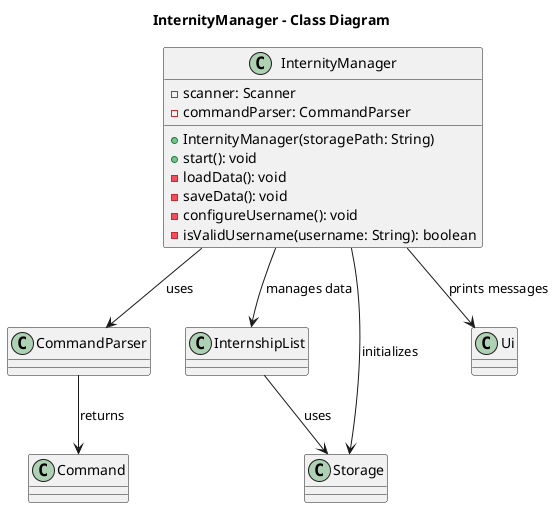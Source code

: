 @startuml
title InternityManager - Class Diagram

class InternityManager {
    - scanner: Scanner
    - commandParser: CommandParser
    + InternityManager(storagePath: String)
    + start(): void
    - loadData(): void
    - saveData(): void
    - configureUsername(): void
    - isValidUsername(username: String): boolean
}

class CommandParser
class InternshipList
class Storage
class Ui
class Command

InternityManager --> CommandParser : uses
InternityManager --> InternshipList : manages data
InternityManager --> Storage : initializes
InternityManager --> Ui : prints messages
CommandParser --> Command : returns
InternshipList --> Storage : uses

@enduml
